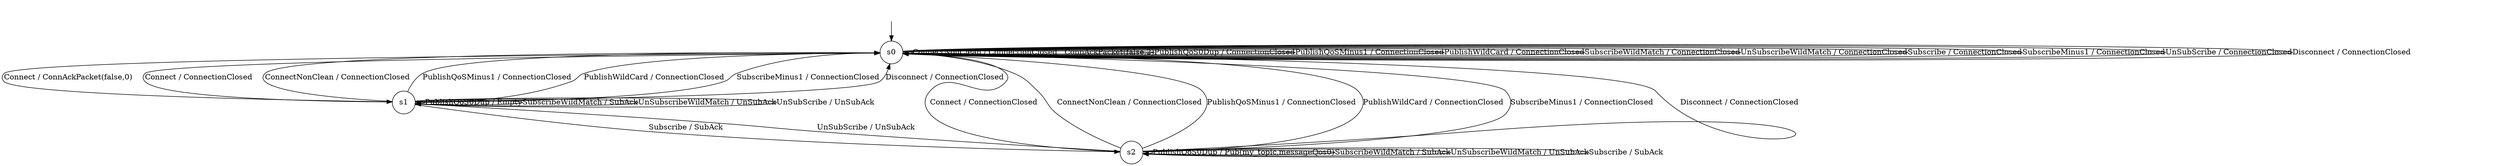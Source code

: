 digraph g {
__start0 [label="" shape="none"];

	s0 [shape="circle" label="s0"];
	s1 [shape="circle" label="s1"];
	s2 [shape="circle" label="s2"];
	s0 -> s1 [label="Connect / ConnAckPacket(false,0)"];
	s0 -> s0 [label="ConnectNonClean / ConnectionClosed__ConnAckPacket(false,2)"];
	s0 -> s0 [label="PublishQoS0Dup / ConnectionClosed"];
	s0 -> s0 [label="PublishQoSMinus1 / ConnectionClosed"];
	s0 -> s0 [label="PublishWildCard / ConnectionClosed"];
	s0 -> s0 [label="SubscribeWildMatch / ConnectionClosed"];
	s0 -> s0 [label="UnSubscribeWildMatch / ConnectionClosed"];
	s0 -> s0 [label="Subscribe / ConnectionClosed"];
	s0 -> s0 [label="SubscribeMinus1 / ConnectionClosed"];
	s0 -> s0 [label="UnSubScribe / ConnectionClosed"];
	s0 -> s0 [label="Disconnect / ConnectionClosed"];
	s1 -> s0 [label="Connect / ConnectionClosed"];
	s1 -> s0 [label="ConnectNonClean / ConnectionClosed"];
	s1 -> s1 [label="PublishQoS0Dup / Empty"];
	s1 -> s0 [label="PublishQoSMinus1 / ConnectionClosed"];
	s1 -> s0 [label="PublishWildCard / ConnectionClosed"];
	s1 -> s1 [label="SubscribeWildMatch / SubAck"];
	s1 -> s1 [label="UnSubscribeWildMatch / UnSubAck"];
	s1 -> s2 [label="Subscribe / SubAck"];
	s1 -> s0 [label="SubscribeMinus1 / ConnectionClosed"];
	s1 -> s1 [label="UnSubScribe / UnSubAck"];
	s1 -> s0 [label="Disconnect / ConnectionClosed"];
	s2 -> s0 [label="Connect / ConnectionClosed"];
	s2 -> s0 [label="ConnectNonClean / ConnectionClosed"];
	s2 -> s2 [label="PublishQoS0Dup / Pub(my_topic,messageQos0)"];
	s2 -> s0 [label="PublishQoSMinus1 / ConnectionClosed"];
	s2 -> s0 [label="PublishWildCard / ConnectionClosed"];
	s2 -> s2 [label="SubscribeWildMatch / SubAck"];
	s2 -> s2 [label="UnSubscribeWildMatch / UnSubAck"];
	s2 -> s2 [label="Subscribe / SubAck"];
	s2 -> s0 [label="SubscribeMinus1 / ConnectionClosed"];
	s2 -> s1 [label="UnSubScribe / UnSubAck"];
	s2 -> s0 [label="Disconnect / ConnectionClosed"];

__start0 -> s0;
}
